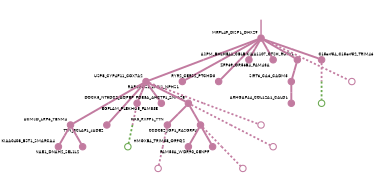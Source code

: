 strict digraph  {
graph[splines=false]; nodesep=0.7; rankdir=TB; ranksep=0.6; forcelabels=true; dpi=600; size=2.5;
0 [color="#c27ba0ff", fillcolor="#c27ba0ff", fixedsize=true, fontname=Lato, fontsize="12pt", height="0.25", label="", penwidth=3, shape=circle, style=filled, xlabel=MRPL49_DISP1_DHX29];
1 [color="#c27ba0ff", fillcolor="#c27ba0ff", fixedsize=true, fontname=Lato, fontsize="12pt", height="0.25", label="", penwidth=3, shape=circle, style=filled, xlabel=USP8_CYP4F11_COX7A2];
2 [color="#c27ba0ff", fillcolor="#c27ba0ff", fixedsize=true, fontname=Lato, fontsize="12pt", height="0.25", label="", penwidth=3, shape=circle, style=filled, xlabel=RAP1GDS1_LPIN1_NPHS1];
4 [color="#c27ba0ff", fillcolor="#c27ba0ff", fixedsize=true, fontname=Lato, fontsize="12pt", height="0.25", label="", penwidth=3, shape=circle, style=filled, xlabel=RYR2_CERS2_PTCHD3];
11 [color="#c27ba0ff", fillcolor="#c27ba0ff", fixedsize=true, fontname=Lato, fontsize="12pt", height="0.25", label="", penwidth=3, shape=circle, style=filled, xlabel=ASPM_BHLHE41_CBLB];
13 [color="#c27ba0ff", fillcolor="#c27ba0ff", fixedsize=true, fontname=Lato, fontsize="12pt", height="0.25", label="", penwidth=3, shape=circle, style=filled, xlabel=ZFP69_OR56B4_FAM43A];
15 [color="#c27ba0ff", fillcolor="#c27ba0ff", fixedsize=true, fontname=Lato, fontsize="12pt", height="0.25", label="", penwidth=3, shape=circle, style=filled, xlabel=KIAA1107_CTSH_RUFY1];
16 [color="#c27ba0ff", fillcolor="#c27ba0ff", fixedsize=true, fontname=Lato, fontsize="12pt", height="0.25", label="", penwidth=3, shape=circle, style=filled, xlabel=C15orf54_C15orf52_TRIM46];
23 [color="#c27ba0ff", fillcolor="#c27ba0ff", fixedsize=true, fontname=Lato, fontsize="12pt", height="0.25", label="", penwidth=3, shape=circle, style=solid, xlabel=""];
3 [color="#c27ba0ff", fillcolor="#c27ba0ff", fixedsize=true, fontname=Lato, fontsize="12pt", height="0.25", label="", penwidth=3, shape=circle, style=filled, xlabel=ACMSD_LRP6_TENM4];
5 [color="#c27ba0ff", fillcolor="#c27ba0ff", fixedsize=true, fontname=Lato, fontsize="12pt", height="0.25", label="", penwidth=3, shape=circle, style=filled, xlabel=TTN_BCLAF1_JADE2];
8 [color="#c27ba0ff", fillcolor="#c27ba0ff", fixedsize=true, fontname=Lato, fontsize="12pt", height="0.25", label="", penwidth=3, shape=circle, style=filled, xlabel=DOCK5_NT5DC2_AQPEP];
18 [color="#c27ba0ff", fillcolor="#c27ba0ff", fixedsize=true, fontname=Lato, fontsize="12pt", height="0.25", label="", penwidth=3, shape=circle, style=filled, xlabel=EGFLAM_PLEKHG5_FAM83E];
20 [color="#c27ba0ff", fillcolor="#c27ba0ff", fixedsize=true, fontname=Lato, fontsize="12pt", height="0.25", label="", penwidth=3, shape=circle, style=filled, xlabel=PDE3A_AHCTF1_ZNF628];
24 [color="#c27ba0ff", fillcolor="#c27ba0ff", fixedsize=true, fontname=Lato, fontsize="12pt", height="0.25", label="", penwidth=3, shape=circle, style=solid, xlabel=""];
9 [color="#c27ba0ff", fillcolor="#c27ba0ff", fixedsize=true, fontname=Lato, fontsize="12pt", height="0.25", label="", penwidth=3, shape=circle, style=filled, xlabel=KIAA0408_BST1_SMARCA4];
17 [color="#c27ba0ff", fillcolor="#c27ba0ff", fixedsize=true, fontname=Lato, fontsize="12pt", height="0.25", label="", penwidth=3, shape=circle, style=filled, xlabel=NAE1_DNAH2_SEL1L2];
6 [color="#c27ba0ff", fillcolor="#c27ba0ff", fixedsize=true, fontname=Lato, fontsize="12pt", height="0.25", label="", penwidth=3, shape=circle, style=filled, xlabel=SIRT6_CA6_CADM3];
7 [color="#c27ba0ff", fillcolor="#c27ba0ff", fixedsize=true, fontname=Lato, fontsize="12pt", height="0.25", label="", penwidth=3, shape=circle, style=filled, xlabel=ARHGAP44_COL12A1_CALD1];
21 [color="#6aa84fff", fillcolor="#6aa84fff", fixedsize=true, fontname=Lato, fontsize="12pt", height="0.25", label="", penwidth=3, shape=circle, style=solid, xlabel=""];
12 [color="#c27ba0ff", fillcolor="#c27ba0ff", fixedsize=true, fontname=Lato, fontsize="12pt", height="0.25", label="", penwidth=3, shape=circle, style=filled, xlabel=HK3_RXFP1_TTN];
25 [color="#c27ba0ff", fillcolor="#c27ba0ff", fixedsize=true, fontname=Lato, fontsize="12pt", height="0.25", label="", penwidth=3, shape=circle, style=solid, xlabel=""];
14 [color="#c27ba0ff", fillcolor="#c27ba0ff", fixedsize=true, fontname=Lato, fontsize="12pt", height="0.25", label="", penwidth=3, shape=circle, style=filled, xlabel=CCDC82_IGF1_RASGRP4];
10 [color="#c27ba0ff", fillcolor="#c27ba0ff", fixedsize=true, fontname=Lato, fontsize="12pt", height="0.25", label="", penwidth=3, shape=circle, style=filled, xlabel=HMGXB4_TRIM58_OR9Q2];
19 [color="#c27ba0ff", fillcolor="#c27ba0ff", fixedsize=true, fontname=Lato, fontsize="12pt", height="0.25", label="", penwidth=3, shape=circle, style=filled, xlabel=FAM53A_WDR90_CENPF];
26 [color="#c27ba0ff", fillcolor="#c27ba0ff", fixedsize=true, fontname=Lato, fontsize="12pt", height="0.25", label="", penwidth=3, shape=circle, style=solid, xlabel=""];
22 [color="#6aa84fff", fillcolor="#6aa84fff", fixedsize=true, fontname=Lato, fontsize="12pt", height="0.25", label="", penwidth=3, shape=circle, style=solid, xlabel=""];
27 [color="#c27ba0ff", fillcolor="#c27ba0ff", fixedsize=true, fontname=Lato, fontsize="12pt", height="0.25", label="", penwidth=3, shape=circle, style=solid, xlabel=""];
normal [label="", penwidth=3, style=invis, xlabel=MRPL49_DISP1_DHX29];
0 -> 1  [arrowsize=0, color="#c27ba0ff;0.5:#c27ba0ff", minlen="2.0", penwidth="5.5", style=solid];
0 -> 2  [arrowsize=0, color="#c27ba0ff;0.5:#c27ba0ff", minlen="2.0", penwidth="5.5", style=solid];
0 -> 4  [arrowsize=0, color="#c27ba0ff;0.5:#c27ba0ff", minlen="2.0", penwidth="5.5", style=solid];
0 -> 11  [arrowsize=0, color="#c27ba0ff;0.5:#c27ba0ff", minlen="1.5999999046325684", penwidth="5.5", style=solid];
0 -> 13  [arrowsize=0, color="#c27ba0ff;0.5:#c27ba0ff", minlen="1.3999998569488525", penwidth="5.5", style=solid];
0 -> 15  [arrowsize=0, color="#c27ba0ff;0.5:#c27ba0ff", minlen="1.3999998569488525", penwidth="5.5", style=solid];
0 -> 16  [arrowsize=0, color="#c27ba0ff;0.5:#c27ba0ff", minlen="1.3999998569488525", penwidth="5.5", style=solid];
0 -> 23  [arrowsize=0, color="#c27ba0ff;0.5:#c27ba0ff", minlen="2.0", penwidth=5, style=dashed];
1 -> 3  [arrowsize=0, color="#c27ba0ff;0.5:#c27ba0ff", minlen="2.0", penwidth="5.5", style=solid];
1 -> 5  [arrowsize=0, color="#c27ba0ff;0.5:#c27ba0ff", minlen="2.0", penwidth="5.5", style=solid];
1 -> 8  [arrowsize=0, color="#c27ba0ff;0.5:#c27ba0ff", minlen="1.7999999523162842", penwidth="5.5", style=solid];
1 -> 18  [arrowsize=0, color="#c27ba0ff;0.5:#c27ba0ff", minlen="1.1999999284744263", penwidth="5.5", style=solid];
1 -> 20  [arrowsize=0, color="#c27ba0ff;0.5:#c27ba0ff", minlen="1.0", penwidth="5.5", style=solid];
1 -> 24  [arrowsize=0, color="#c27ba0ff;0.5:#c27ba0ff", minlen="2.0", penwidth=5, style=dashed];
15 -> 6  [arrowsize=0, color="#c27ba0ff;0.5:#c27ba0ff", minlen="1.7999999523162842", penwidth="5.5", style=solid];
16 -> 22  [arrowsize=0, color="#c27ba0ff;0.5:#6aa84fff", minlen="2.0", penwidth=5, style=dashed];
3 -> 9  [arrowsize=0, color="#c27ba0ff;0.5:#c27ba0ff", minlen="1.7999999523162842", penwidth="5.5", style=solid];
3 -> 17  [arrowsize=0, color="#c27ba0ff;0.5:#c27ba0ff", minlen="1.3999998569488525", penwidth="5.5", style=solid];
8 -> 21  [arrowsize=0, color="#c27ba0ff;0.5:#6aa84fff", minlen="2.0", penwidth=5, style=dashed];
20 -> 12  [arrowsize=0, color="#c27ba0ff;0.5:#c27ba0ff", minlen="1.5999999046325684", penwidth="5.5", style=solid];
20 -> 14  [arrowsize=0, color="#c27ba0ff;0.5:#c27ba0ff", minlen="1.3999998569488525", penwidth="5.5", style=solid];
20 -> 27  [arrowsize=0, color="#c27ba0ff;0.5:#c27ba0ff", minlen="2.0", penwidth=5, style=dashed];
6 -> 7  [arrowsize=0, color="#c27ba0ff;0.5:#c27ba0ff", minlen="1.7999999523162842", penwidth="5.5", style=solid];
12 -> 25  [arrowsize=0, color="#c27ba0ff;0.5:#c27ba0ff", minlen="2.0", penwidth=5, style=dashed];
14 -> 10  [arrowsize=0, color="#c27ba0ff;0.5:#c27ba0ff", minlen="1.5999999046325684", penwidth="5.5", style=solid];
14 -> 19  [arrowsize=0, color="#c27ba0ff;0.5:#c27ba0ff", minlen="1.1999999284744263", penwidth="5.5", style=solid];
14 -> 26  [arrowsize=0, color="#c27ba0ff;0.5:#c27ba0ff", minlen="2.0", penwidth=5, style=dashed];
normal -> 0  [arrowsize=0, color="#c27ba0ff", label="", penwidth=4, style=solid];
}
